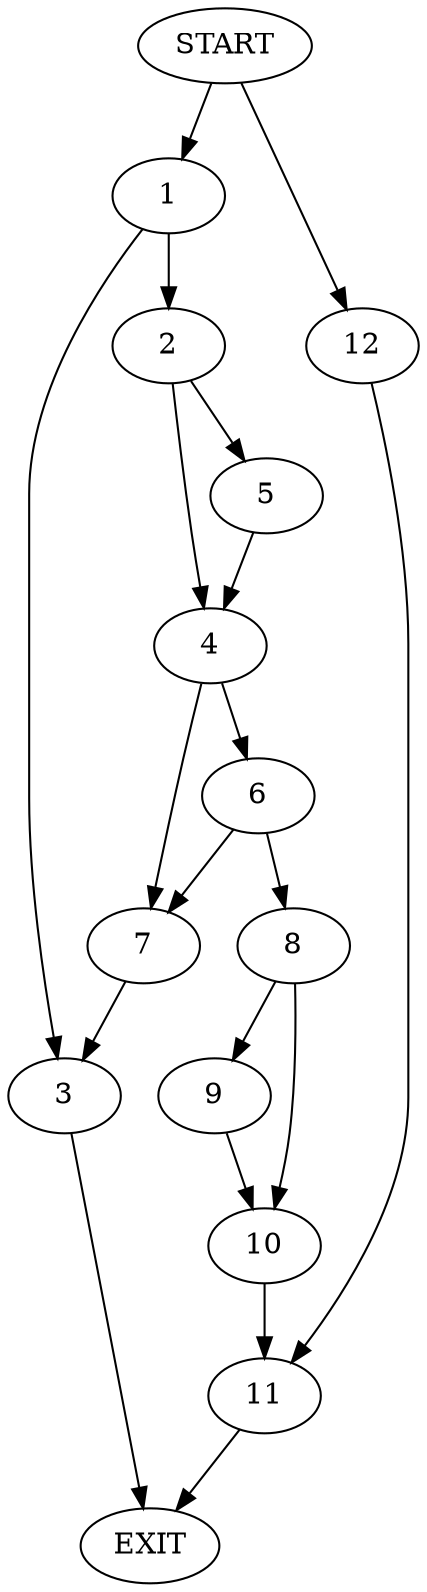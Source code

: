 digraph {
0 [label="START"]
13 [label="EXIT"]
0 -> 1
1 -> 2
1 -> 3
3 -> 13
2 -> 4
2 -> 5
5 -> 4
4 -> 6
4 -> 7
6 -> 8
6 -> 7
7 -> 3
8 -> 9
8 -> 10
10 -> 11
9 -> 10
11 -> 13
0 -> 12
12 -> 11
}
